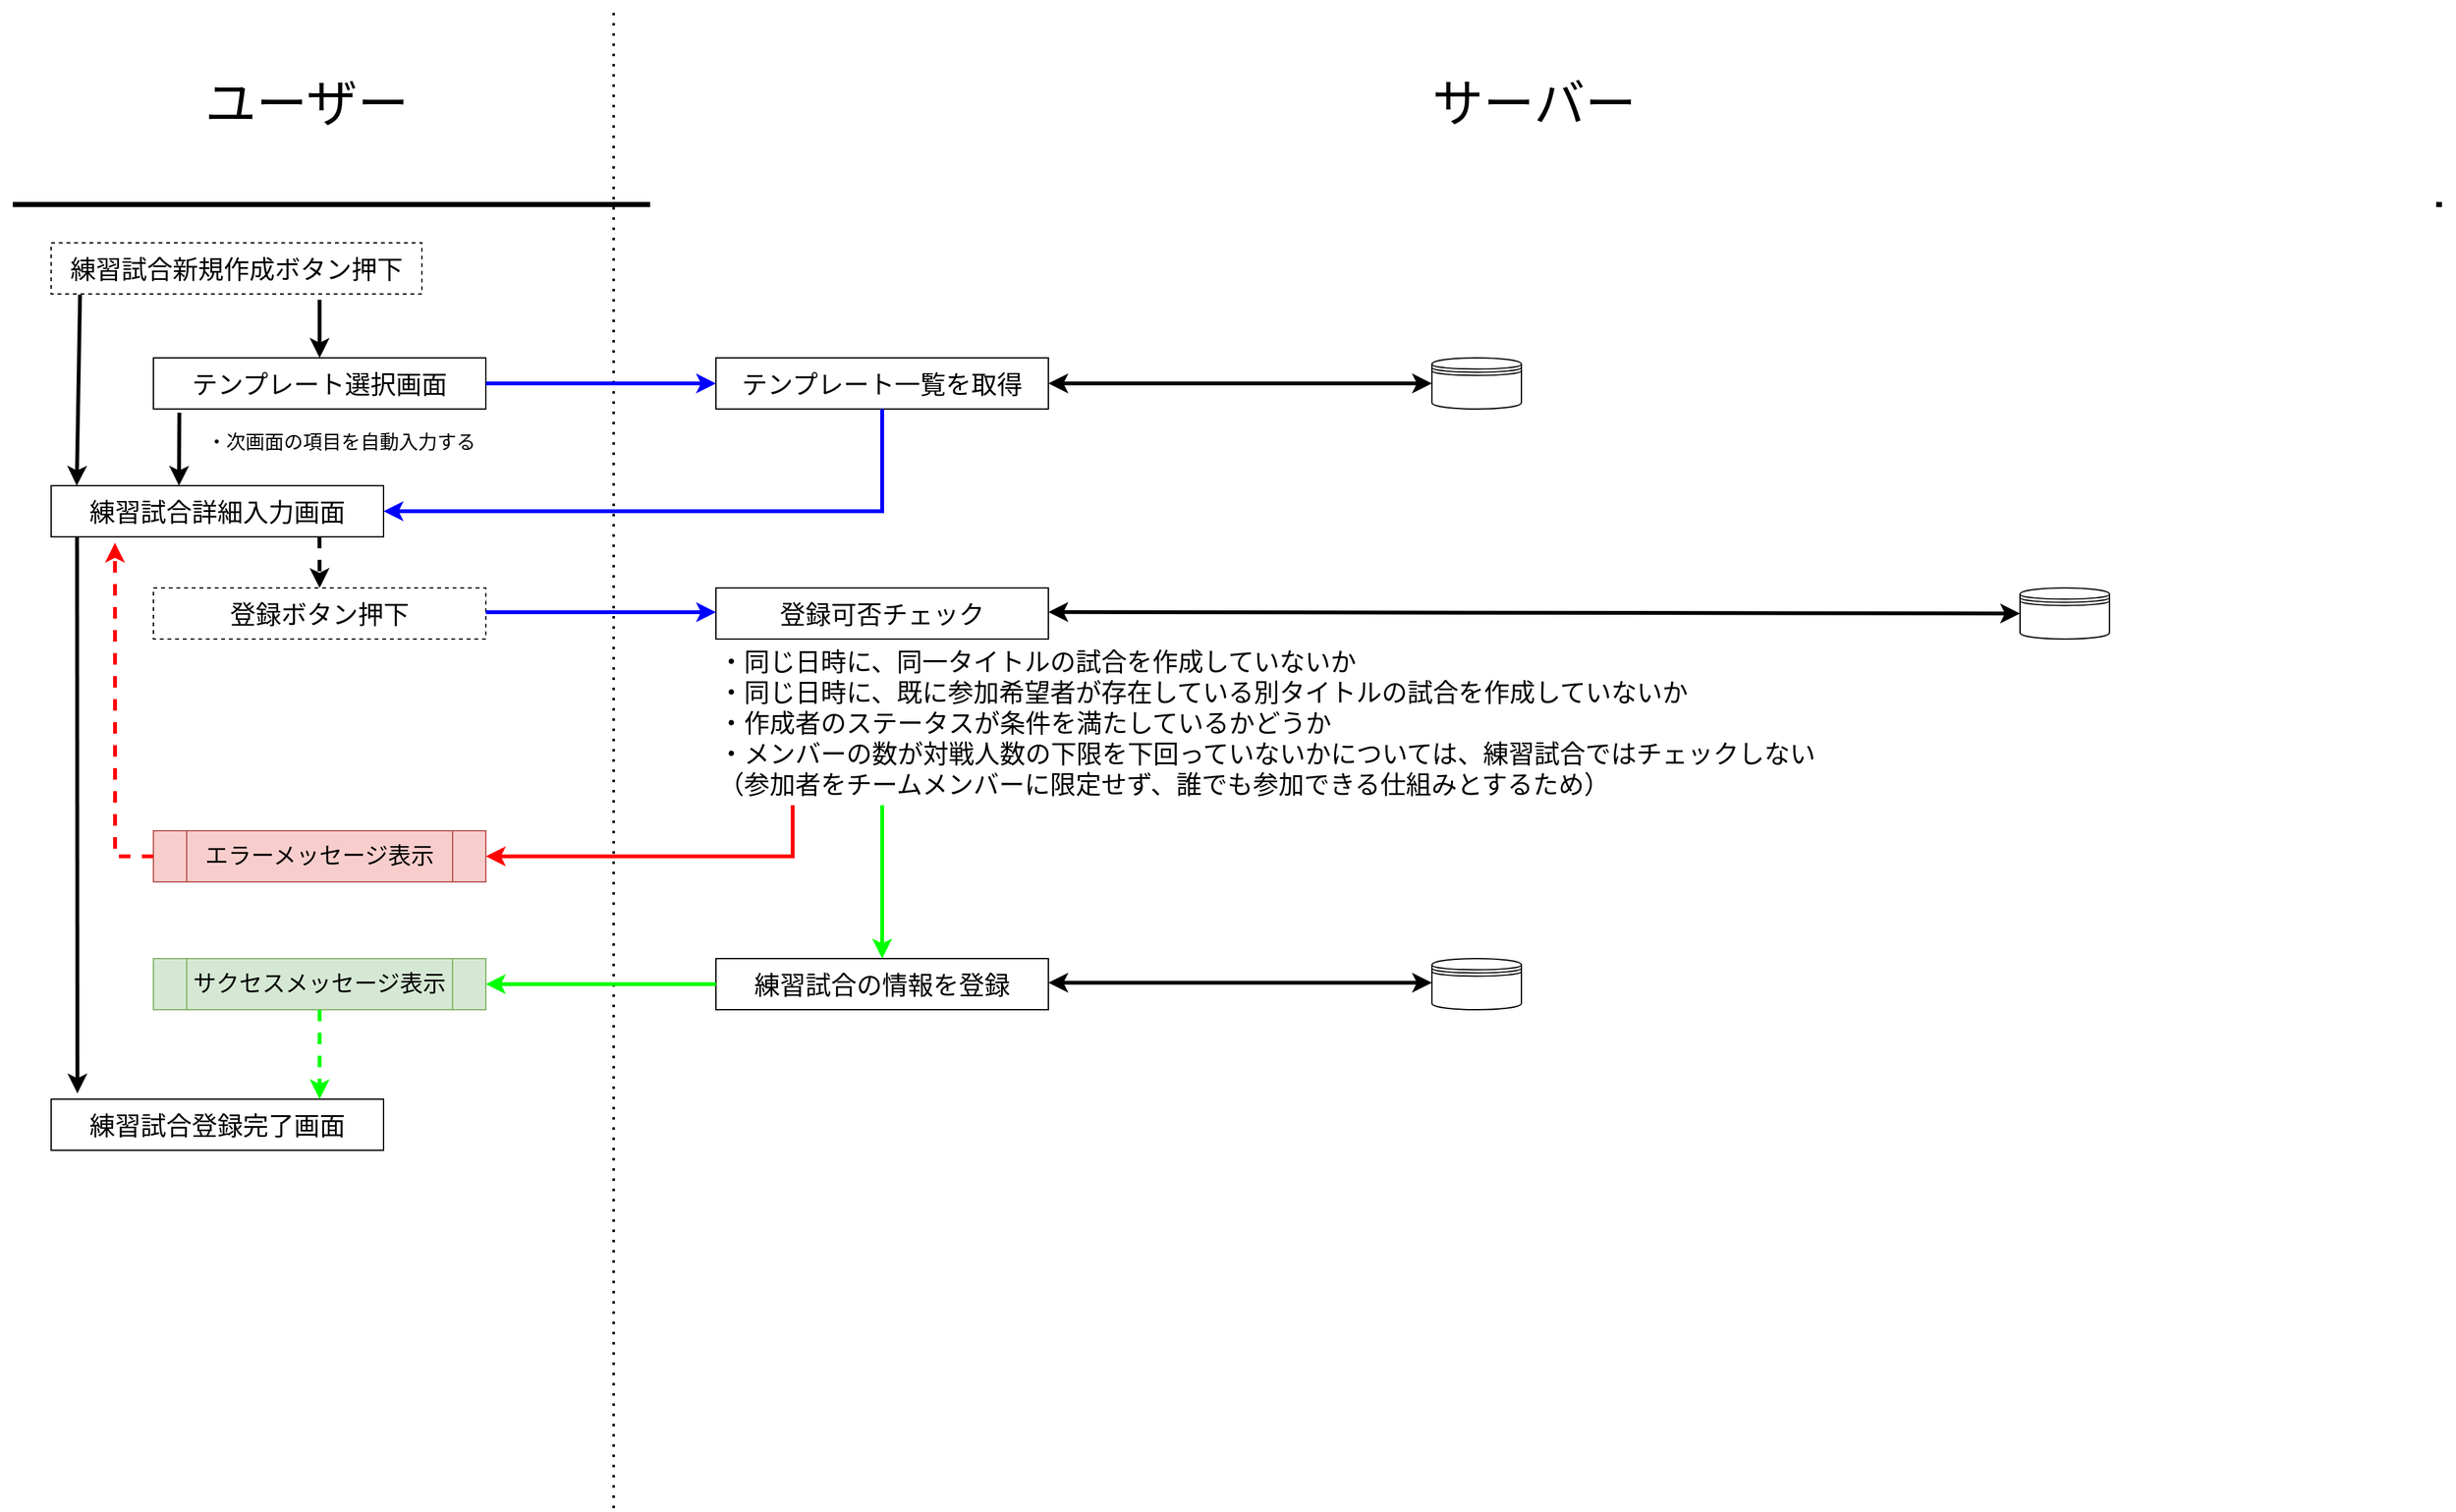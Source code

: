 <mxfile version="20.2.3" type="device"><diagram name="練習試合の作成" id="1UEimCJ06rVjTFFncBrc"><mxGraphModel dx="1775" dy="1155" grid="1" gridSize="10" guides="1" tooltips="1" connect="1" arrows="1" fold="1" page="1" pageScale="1" pageWidth="1920" pageHeight="1200" background="none" math="0" shadow="0"><root><mxCell id="irrqL4z2XPsDJClaLvtr-0"/><mxCell id="irrqL4z2XPsDJClaLvtr-1" parent="irrqL4z2XPsDJClaLvtr-0"/><mxCell id="irrqL4z2XPsDJClaLvtr-2" value="" style="endArrow=none;html=1;rounded=0;strokeWidth=4;" parent="irrqL4z2XPsDJClaLvtr-1" edge="1"><mxGeometry width="50" height="50" relative="1" as="geometry"><mxPoint x="10" y="160" as="sourcePoint"/><mxPoint x="1910" y="160" as="targetPoint"/></mxGeometry></mxCell><mxCell id="irrqL4z2XPsDJClaLvtr-3" value="" style="endArrow=none;dashed=1;html=1;dashPattern=1 3;strokeWidth=2;rounded=0;" parent="irrqL4z2XPsDJClaLvtr-1" edge="1"><mxGeometry width="50" height="50" relative="1" as="geometry"><mxPoint x="480" y="1180" as="sourcePoint"/><mxPoint x="480" y="10" as="targetPoint"/></mxGeometry></mxCell><mxCell id="irrqL4z2XPsDJClaLvtr-4" value="ユーザー" style="text;html=1;strokeColor=none;fillColor=none;align=center;verticalAlign=middle;whiteSpace=wrap;rounded=0;fontSize=40;" parent="irrqL4z2XPsDJClaLvtr-1" vertex="1"><mxGeometry width="480" height="160" as="geometry"/></mxCell><mxCell id="irrqL4z2XPsDJClaLvtr-5" value="サーバー" style="text;html=1;strokeColor=none;fillColor=none;align=center;verticalAlign=middle;whiteSpace=wrap;rounded=0;fontSize=40;" parent="irrqL4z2XPsDJClaLvtr-1" vertex="1"><mxGeometry x="480" width="1440" height="160" as="geometry"/></mxCell><mxCell id="mdu_ElSYl2AkZXINtVK7-0" value="練習試合新規作成ボタン押下" style="rounded=0;whiteSpace=wrap;html=1;fontSize=20;dashed=1;" parent="irrqL4z2XPsDJClaLvtr-1" vertex="1"><mxGeometry x="40" y="190" width="290" height="40" as="geometry"/></mxCell><mxCell id="mdu_ElSYl2AkZXINtVK7-2" value="テンプレート選択画面" style="rounded=0;whiteSpace=wrap;html=1;fontSize=20;" parent="irrqL4z2XPsDJClaLvtr-1" vertex="1"><mxGeometry x="120" y="280" width="260" height="40" as="geometry"/></mxCell><mxCell id="mdu_ElSYl2AkZXINtVK7-4" value="" style="endArrow=classic;html=1;rounded=0;fontSize=20;strokeColor=#000000;strokeWidth=3;entryX=0.5;entryY=0;entryDx=0;entryDy=0;exitX=0.724;exitY=1.113;exitDx=0;exitDy=0;exitPerimeter=0;" parent="irrqL4z2XPsDJClaLvtr-1" source="mdu_ElSYl2AkZXINtVK7-0" target="mdu_ElSYl2AkZXINtVK7-2" edge="1"><mxGeometry width="50" height="50" relative="1" as="geometry"><mxPoint x="330" y="190" as="sourcePoint"/><mxPoint x="550" y="290" as="targetPoint"/></mxGeometry></mxCell><mxCell id="mdu_ElSYl2AkZXINtVK7-5" value="練習試合詳細入力画面" style="rounded=0;whiteSpace=wrap;html=1;fontSize=20;" parent="irrqL4z2XPsDJClaLvtr-1" vertex="1"><mxGeometry x="40" y="380" width="260" height="40" as="geometry"/></mxCell><mxCell id="mdu_ElSYl2AkZXINtVK7-6" value="" style="endArrow=classic;html=1;rounded=0;fontSize=20;strokeColor=#000000;strokeWidth=3;entryX=0.077;entryY=0;entryDx=0;entryDy=0;entryPerimeter=0;exitX=0.078;exitY=1.014;exitDx=0;exitDy=0;exitPerimeter=0;" parent="irrqL4z2XPsDJClaLvtr-1" source="mdu_ElSYl2AkZXINtVK7-0" target="mdu_ElSYl2AkZXINtVK7-5" edge="1"><mxGeometry width="50" height="50" relative="1" as="geometry"><mxPoint x="380" y="230" as="sourcePoint"/><mxPoint x="540" y="420" as="targetPoint"/></mxGeometry></mxCell><mxCell id="mdu_ElSYl2AkZXINtVK7-7" value="" style="endArrow=classic;html=1;rounded=0;fontSize=20;strokeColor=#000000;strokeWidth=3;entryX=0.5;entryY=0;entryDx=0;entryDy=0;exitX=0.078;exitY=1.072;exitDx=0;exitDy=0;exitPerimeter=0;" parent="irrqL4z2XPsDJClaLvtr-1" source="mdu_ElSYl2AkZXINtVK7-2" edge="1"><mxGeometry width="50" height="50" relative="1" as="geometry"><mxPoint x="140.34" y="331.16" as="sourcePoint"/><mxPoint x="140.0" y="380.0" as="targetPoint"/></mxGeometry></mxCell><mxCell id="mdu_ElSYl2AkZXINtVK7-8" value="・次画面の項目を自動入力する" style="text;html=1;strokeColor=none;fillColor=none;align=left;verticalAlign=middle;whiteSpace=wrap;rounded=0;fontSize=15;" parent="irrqL4z2XPsDJClaLvtr-1" vertex="1"><mxGeometry x="160" y="330" width="330" height="30" as="geometry"/></mxCell><mxCell id="mdu_ElSYl2AkZXINtVK7-9" value="テンプレート一覧を取得" style="rounded=0;whiteSpace=wrap;html=1;fontSize=20;" parent="irrqL4z2XPsDJClaLvtr-1" vertex="1"><mxGeometry x="560" y="280" width="260" height="40" as="geometry"/></mxCell><mxCell id="mdu_ElSYl2AkZXINtVK7-10" value="" style="endArrow=classic;html=1;rounded=0;fontSize=15;strokeColor=#0000FF;strokeWidth=3;exitX=1;exitY=0.5;exitDx=0;exitDy=0;entryX=0;entryY=0.5;entryDx=0;entryDy=0;" parent="irrqL4z2XPsDJClaLvtr-1" source="mdu_ElSYl2AkZXINtVK7-2" target="mdu_ElSYl2AkZXINtVK7-9" edge="1"><mxGeometry width="50" height="50" relative="1" as="geometry"><mxPoint x="600" y="450" as="sourcePoint"/><mxPoint x="700" y="370" as="targetPoint"/></mxGeometry></mxCell><mxCell id="mdu_ElSYl2AkZXINtVK7-11" value="" style="shape=datastore;whiteSpace=wrap;html=1;fontSize=15;" parent="irrqL4z2XPsDJClaLvtr-1" vertex="1"><mxGeometry x="1120" y="280" width="70" height="40" as="geometry"/></mxCell><mxCell id="mdu_ElSYl2AkZXINtVK7-12" value="" style="endArrow=classic;startArrow=classic;html=1;rounded=0;fontSize=15;strokeColor=#000000;strokeWidth=3;exitX=1;exitY=0.5;exitDx=0;exitDy=0;entryX=0;entryY=0.5;entryDx=0;entryDy=0;" parent="irrqL4z2XPsDJClaLvtr-1" source="mdu_ElSYl2AkZXINtVK7-9" target="mdu_ElSYl2AkZXINtVK7-11" edge="1"><mxGeometry width="50" height="50" relative="1" as="geometry"><mxPoint x="980" y="330" as="sourcePoint"/><mxPoint x="1030" y="280" as="targetPoint"/></mxGeometry></mxCell><mxCell id="mdu_ElSYl2AkZXINtVK7-14" value="" style="endArrow=classic;html=1;rounded=0;fontSize=15;strokeColor=#0000FF;strokeWidth=3;exitX=0.5;exitY=1;exitDx=0;exitDy=0;entryX=1;entryY=0.5;entryDx=0;entryDy=0;" parent="irrqL4z2XPsDJClaLvtr-1" source="mdu_ElSYl2AkZXINtVK7-9" target="mdu_ElSYl2AkZXINtVK7-5" edge="1"><mxGeometry width="50" height="50" relative="1" as="geometry"><mxPoint x="770" y="490" as="sourcePoint"/><mxPoint x="820" y="440" as="targetPoint"/><Array as="points"><mxPoint x="690" y="400"/></Array></mxGeometry></mxCell><mxCell id="mdu_ElSYl2AkZXINtVK7-15" value="登録ボタン押下" style="rounded=0;whiteSpace=wrap;html=1;fontSize=20;dashed=1;" parent="irrqL4z2XPsDJClaLvtr-1" vertex="1"><mxGeometry x="120" y="460" width="260" height="40" as="geometry"/></mxCell><mxCell id="mdu_ElSYl2AkZXINtVK7-16" value="登録可否チェック" style="rounded=0;whiteSpace=wrap;html=1;fontSize=20;" parent="irrqL4z2XPsDJClaLvtr-1" vertex="1"><mxGeometry x="560" y="460" width="260" height="40" as="geometry"/></mxCell><mxCell id="mdu_ElSYl2AkZXINtVK7-17" value="" style="endArrow=classic;html=1;rounded=0;fontSize=15;strokeColor=#0000FF;strokeWidth=3;exitX=1;exitY=0.5;exitDx=0;exitDy=0;entryX=0;entryY=0.5;entryDx=0;entryDy=0;" parent="irrqL4z2XPsDJClaLvtr-1" edge="1"><mxGeometry width="50" height="50" relative="1" as="geometry"><mxPoint x="380" y="479" as="sourcePoint"/><mxPoint x="560" y="479" as="targetPoint"/></mxGeometry></mxCell><mxCell id="mdu_ElSYl2AkZXINtVK7-18" value="・同じ日時に、同一タイトルの試合を作成していないか&lt;br&gt;・同じ日時に、既に参加希望者が存在している別タイトルの試合を作成していないか&lt;br&gt;・作成者のステータスが条件を満たしているかどうか&lt;br&gt;・メンバーの数が対戦人数の下限を下回っていないかについては、練習試合ではチェックしない&lt;br&gt;（参加者をチームメンバーに限定せず、誰でも参加できる仕組みとするため）" style="text;html=1;strokeColor=none;fillColor=none;align=left;verticalAlign=middle;whiteSpace=wrap;rounded=0;fontSize=20;" parent="irrqL4z2XPsDJClaLvtr-1" vertex="1"><mxGeometry x="560" y="550" width="1010" height="30" as="geometry"/></mxCell><mxCell id="mdu_ElSYl2AkZXINtVK7-19" value="エラーメッセージ表示" style="shape=process;whiteSpace=wrap;html=1;backgroundOutline=1;fontSize=18;fillColor=#f8cecc;strokeColor=#b85450;" parent="irrqL4z2XPsDJClaLvtr-1" vertex="1"><mxGeometry x="120" y="650" width="260" height="40" as="geometry"/></mxCell><mxCell id="mdu_ElSYl2AkZXINtVK7-20" value="" style="endArrow=classic;html=1;rounded=0;fontSize=20;strokeColor=#FF0000;strokeWidth=3;entryX=1;entryY=0.5;entryDx=0;entryDy=0;" parent="irrqL4z2XPsDJClaLvtr-1" target="mdu_ElSYl2AkZXINtVK7-19" edge="1"><mxGeometry width="50" height="50" relative="1" as="geometry"><mxPoint x="620" y="630" as="sourcePoint"/><mxPoint x="820" y="380" as="targetPoint"/><Array as="points"><mxPoint x="620" y="670"/></Array></mxGeometry></mxCell><mxCell id="mdu_ElSYl2AkZXINtVK7-21" value="" style="endArrow=classic;html=1;rounded=0;fontSize=20;strokeColor=#FF0000;strokeWidth=3;exitX=0;exitY=0.5;exitDx=0;exitDy=0;entryX=0.192;entryY=1.117;entryDx=0;entryDy=0;entryPerimeter=0;dashed=1;" parent="irrqL4z2XPsDJClaLvtr-1" source="mdu_ElSYl2AkZXINtVK7-19" target="mdu_ElSYl2AkZXINtVK7-5" edge="1"><mxGeometry width="50" height="50" relative="1" as="geometry"><mxPoint x="640" y="290" as="sourcePoint"/><mxPoint x="690" y="240" as="targetPoint"/><Array as="points"><mxPoint x="90" y="670"/></Array></mxGeometry></mxCell><mxCell id="mdu_ElSYl2AkZXINtVK7-22" value="" style="endArrow=classic;html=1;rounded=0;fontSize=20;strokeColor=#000000;strokeWidth=3;exitX=0.809;exitY=1.029;exitDx=0;exitDy=0;exitPerimeter=0;dashed=1;" parent="irrqL4z2XPsDJClaLvtr-1" edge="1"><mxGeometry width="50" height="50" relative="1" as="geometry"><mxPoint x="249.84" y="420" as="sourcePoint"/><mxPoint x="250" y="460" as="targetPoint"/></mxGeometry></mxCell><mxCell id="mdu_ElSYl2AkZXINtVK7-24" value="練習試合の情報を登録" style="rounded=0;whiteSpace=wrap;html=1;fontSize=20;" parent="irrqL4z2XPsDJClaLvtr-1" vertex="1"><mxGeometry x="560" y="750" width="260" height="40" as="geometry"/></mxCell><mxCell id="mdu_ElSYl2AkZXINtVK7-25" value="" style="endArrow=classic;html=1;rounded=0;fontSize=20;strokeColor=#000000;strokeWidth=3;exitX=0.078;exitY=1.014;exitDx=0;exitDy=0;exitPerimeter=0;entryX=0.079;entryY=-0.113;entryDx=0;entryDy=0;entryPerimeter=0;" parent="irrqL4z2XPsDJClaLvtr-1" target="mdu_ElSYl2AkZXINtVK7-27" edge="1"><mxGeometry width="50" height="50" relative="1" as="geometry"><mxPoint x="60.26" y="420" as="sourcePoint"/><mxPoint x="60" y="720" as="targetPoint"/></mxGeometry></mxCell><mxCell id="mdu_ElSYl2AkZXINtVK7-26" value="サクセスメッセージ表示" style="shape=process;whiteSpace=wrap;html=1;backgroundOutline=1;fontSize=18;fillColor=#d5e8d4;strokeColor=#82b366;" parent="irrqL4z2XPsDJClaLvtr-1" vertex="1"><mxGeometry x="120" y="750" width="260" height="40" as="geometry"/></mxCell><mxCell id="mdu_ElSYl2AkZXINtVK7-27" value="練習試合登録完了画面" style="rounded=0;whiteSpace=wrap;html=1;fontSize=20;" parent="irrqL4z2XPsDJClaLvtr-1" vertex="1"><mxGeometry x="40" y="860" width="260" height="40" as="geometry"/></mxCell><mxCell id="mdu_ElSYl2AkZXINtVK7-28" value="" style="endArrow=classic;html=1;rounded=0;fontSize=18;strokeColor=#00FF00;strokeWidth=3;entryX=0.5;entryY=0;entryDx=0;entryDy=0;" parent="irrqL4z2XPsDJClaLvtr-1" target="mdu_ElSYl2AkZXINtVK7-24" edge="1"><mxGeometry width="50" height="50" relative="1" as="geometry"><mxPoint x="690" y="630" as="sourcePoint"/><mxPoint x="620" y="580" as="targetPoint"/></mxGeometry></mxCell><mxCell id="mdu_ElSYl2AkZXINtVK7-29" value="" style="endArrow=classic;html=1;rounded=0;fontSize=18;strokeColor=#00FF00;strokeWidth=3;entryX=1;entryY=0.5;entryDx=0;entryDy=0;exitX=0;exitY=0.5;exitDx=0;exitDy=0;" parent="irrqL4z2XPsDJClaLvtr-1" source="mdu_ElSYl2AkZXINtVK7-24" target="mdu_ElSYl2AkZXINtVK7-26" edge="1"><mxGeometry width="50" height="50" relative="1" as="geometry"><mxPoint x="590" y="710" as="sourcePoint"/><mxPoint x="620" y="580" as="targetPoint"/></mxGeometry></mxCell><mxCell id="mdu_ElSYl2AkZXINtVK7-30" value="" style="endArrow=classic;html=1;rounded=0;fontSize=18;strokeColor=#00FF00;strokeWidth=3;exitX=0.5;exitY=1;exitDx=0;exitDy=0;dashed=1;" parent="irrqL4z2XPsDJClaLvtr-1" source="mdu_ElSYl2AkZXINtVK7-26" edge="1"><mxGeometry width="50" height="50" relative="1" as="geometry"><mxPoint x="235" y="800" as="sourcePoint"/><mxPoint x="250" y="860" as="targetPoint"/></mxGeometry></mxCell><mxCell id="mdu_ElSYl2AkZXINtVK7-31" value="" style="shape=datastore;whiteSpace=wrap;html=1;fontSize=15;" parent="irrqL4z2XPsDJClaLvtr-1" vertex="1"><mxGeometry x="1580" y="460" width="70" height="40" as="geometry"/></mxCell><mxCell id="mdu_ElSYl2AkZXINtVK7-32" value="" style="shape=datastore;whiteSpace=wrap;html=1;fontSize=15;" parent="irrqL4z2XPsDJClaLvtr-1" vertex="1"><mxGeometry x="1120" y="750" width="70" height="40" as="geometry"/></mxCell><mxCell id="mdu_ElSYl2AkZXINtVK7-33" value="" style="endArrow=classic;startArrow=classic;html=1;rounded=0;fontSize=15;strokeColor=#000000;strokeWidth=3;exitX=1;exitY=0.5;exitDx=0;exitDy=0;entryX=0;entryY=0.5;entryDx=0;entryDy=0;" parent="irrqL4z2XPsDJClaLvtr-1" edge="1"><mxGeometry width="50" height="50" relative="1" as="geometry"><mxPoint x="820" y="768.89" as="sourcePoint"/><mxPoint x="1120" y="768.89" as="targetPoint"/></mxGeometry></mxCell><mxCell id="mdu_ElSYl2AkZXINtVK7-34" value="" style="endArrow=classic;startArrow=classic;html=1;rounded=0;fontSize=15;strokeColor=#000000;strokeWidth=3;exitX=1;exitY=0.5;exitDx=0;exitDy=0;entryX=0;entryY=0.5;entryDx=0;entryDy=0;" parent="irrqL4z2XPsDJClaLvtr-1" target="mdu_ElSYl2AkZXINtVK7-31" edge="1"><mxGeometry width="50" height="50" relative="1" as="geometry"><mxPoint x="820" y="478.89" as="sourcePoint"/><mxPoint x="1120" y="478.89" as="targetPoint"/></mxGeometry></mxCell></root></mxGraphModel></diagram></mxfile>